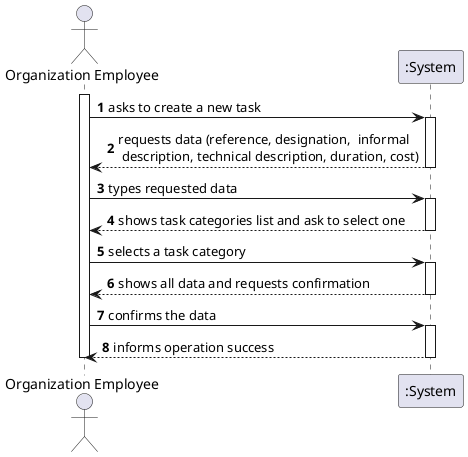 @startuml SSD_US02
autonumber
actor "Organization Employee" as OE

activate OE
OE -> ":System" : asks to create a new task
activate ":System"
":System" --> OE : requests data (reference, designation,  informal \n description, technical description, duration, cost)
deactivate ":System"

OE -> ":System" : types requested data
activate ":System"
":System" --> OE : shows task categories list and ask to select one
deactivate ":System"

OE -> ":System" : selects a task category
activate ":System"
":System" --> OE : shows all data and requests confirmation
deactivate ":System"

OE -> ":System" : confirms the data
activate ":System"
":System" --> OE : informs operation success
deactivate ":System"

deactivate OE

@enduml